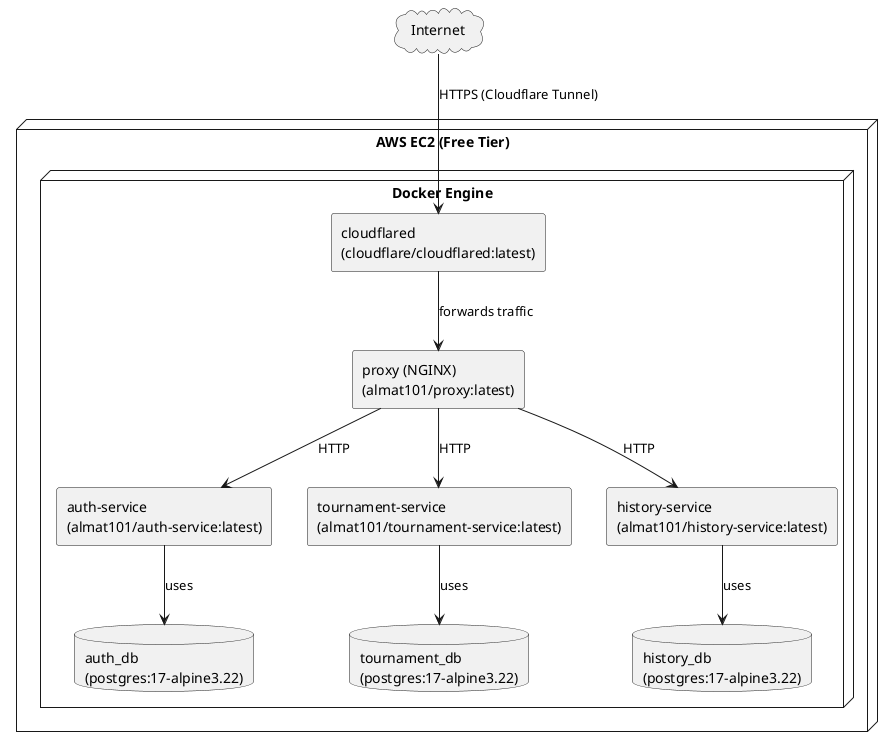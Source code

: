 @startuml

cloud "Internet" as internet


node "AWS EC2 (Free Tier)" {
  node "Docker Engine" {
    RECTANGLE "proxy (NGINX)\n(almat101/proxy:latest)" as proxy
    RECTANGLE "auth-service\n(almat101/auth-service:latest)" as auth
    RECTANGLE "tournament-service\n(almat101/tournament-service:latest)" as tournament
    RECTANGLE "history-service\n(almat101/history-service:latest)" as history
    RECTANGLE "cloudflared\n(cloudflare/cloudflared:latest)" as cloudflared

    database "auth_db\n(postgres:17-alpine3.22)" as auth_db
    database "tournament_db\n(postgres:17-alpine3.22)" as tournament_db
    database "history_db\n(postgres:17-alpine3.22)" as history_db

    proxy -[hidden]-> auth
    proxy -[hidden]-> tournament
    proxy -[hidden]-> history

    auth --> auth_db : uses
    tournament --> tournament_db : uses
    history --> history_db : uses

    proxy --> auth : HTTP
    proxy --> tournament : HTTP
    proxy --> history : HTTP

    cloudflared --> proxy : forwards traffic
  }
}

internet --> cloudflared : HTTPS (Cloudflare Tunnel)


@enduml